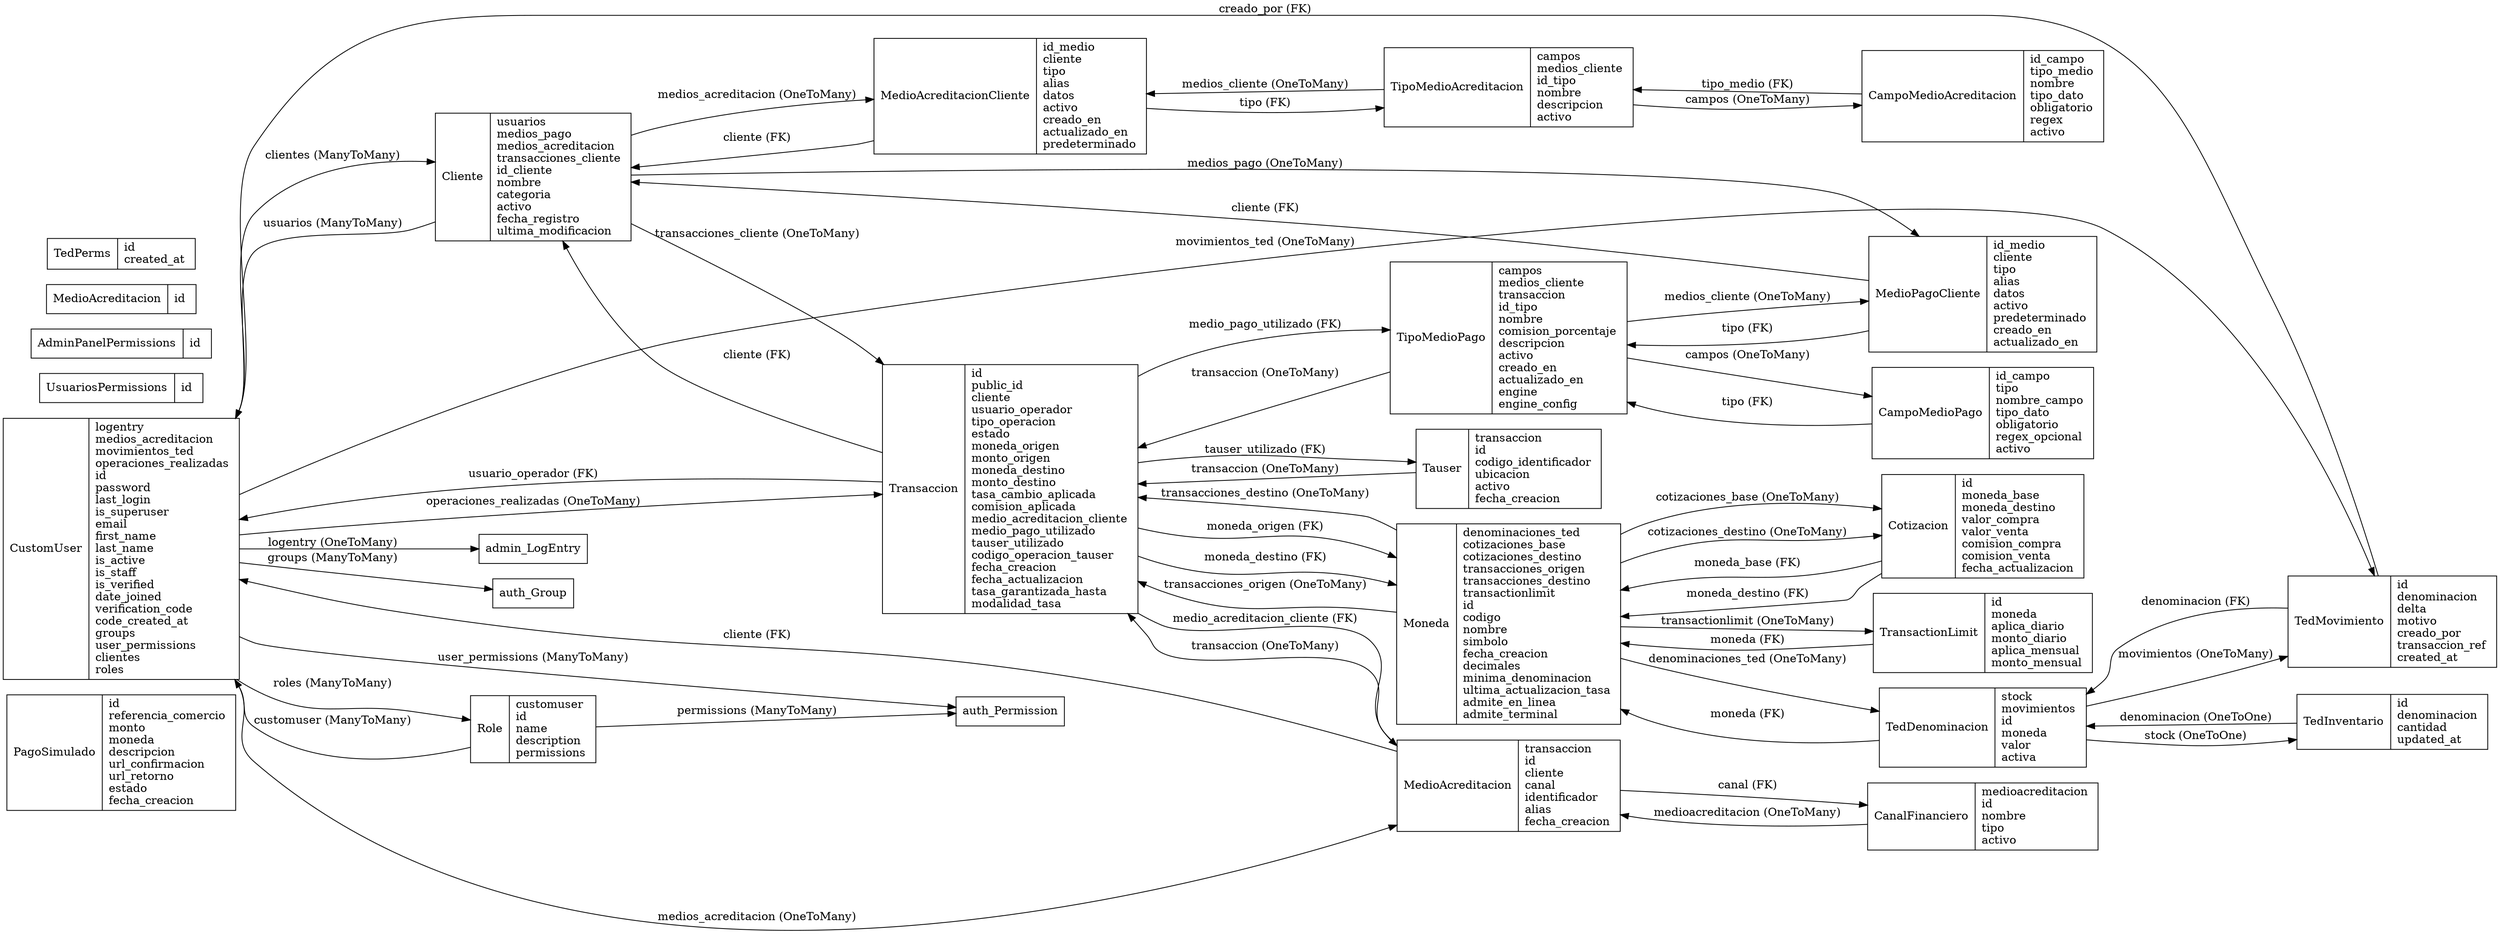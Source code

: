 digraph models {
  rankdir=LR;
  node [shape=record];

  "simuladores_PagoSimulado" [label="{ PagoSimulado |id \lreferencia_comercio \lmonto \lmoneda \ldescripcion \lurl_confirmacion \lurl_retorno \lestado \lfecha_creacion \l}}"];
  "usuarios_CustomUser" [label="{ CustomUser |logentry \lmedios_acreditacion \lmovimientos_ted \loperaciones_realizadas \lid \lpassword \llast_login \lis_superuser \lemail \lfirst_name \llast_name \lis_active \lis_staff \lis_verified \ldate_joined \lverification_code \lcode_created_at \lgroups \luser_permissions \lclientes \lroles \l}}"];
  "usuarios_UsuariosPermissions" [label="{ UsuariosPermissions |id \l}}"];
  "clientes_Cliente" [label="{ Cliente |usuarios \lmedios_pago \lmedios_acreditacion \ltransacciones_cliente \lid_cliente \lnombre \lcategoria \lactivo \lfecha_registro \lultima_modificacion \l}}"];
  "clientes_MedioAcreditacion" [label="{ MedioAcreditacion |transaccion \lid \lcliente \lcanal \lidentificador \lalias \lfecha_creacion \l}}"];
  "roles_Role" [label="{ Role |customuser \lid \lname \ldescription \lpermissions \l}}"];
  "monedas_Moneda" [label="{ Moneda |denominaciones_ted \lcotizaciones_base \lcotizaciones_destino \ltransacciones_origen \ltransacciones_destino \ltransactionlimit \lid \lcodigo \lnombre \lsimbolo \lfecha_creacion \ldecimales \lminima_denominacion \lultima_actualizacion_tasa \ladmite_en_linea \ladmite_terminal \l}}"];
  "monedas_TedDenominacion" [label="{ TedDenominacion |stock \lmovimientos \lid \lmoneda \lvalor \lactiva \l}}"];
  "monedas_TedInventario" [label="{ TedInventario |id \ldenominacion \lcantidad \lupdated_at \l}}"];
  "monedas_TedMovimiento" [label="{ TedMovimiento |id \ldenominacion \ldelta \lmotivo \lcreado_por \ltransaccion_ref \lcreated_at \l}}"];
  "cotizaciones_Cotizacion" [label="{ Cotizacion |id \lmoneda_base \lmoneda_destino \lvalor_compra \lvalor_venta \lcomision_compra \lcomision_venta \lfecha_actualizacion \l}}"];
  "admin_panel_AdminPanelPermissions" [label="{ AdminPanelPermissions |id \l}}"];
  "pagos_TipoMedioPago" [label="{ TipoMedioPago |campos \lmedios_cliente \ltransaccion \lid_tipo \lnombre \lcomision_porcentaje \ldescripcion \lactivo \lcreado_en \lactualizado_en \lengine \lengine_config \l}}"];
  "pagos_CampoMedioPago" [label="{ CampoMedioPago |id_campo \ltipo \lnombre_campo \ltipo_dato \lobligatorio \lregex_opcional \lactivo \l}}"];
  "pagos_MedioPagoCliente" [label="{ MedioPagoCliente |id_medio \lcliente \ltipo \lalias \ldatos \lactivo \lpredeterminado \lcreado_en \lactualizado_en \l}}"];
  "medios_acreditacion_TipoMedioAcreditacion" [label="{ TipoMedioAcreditacion |campos \lmedios_cliente \lid_tipo \lnombre \ldescripcion \lactivo \l}}"];
  "medios_acreditacion_CampoMedioAcreditacion" [label="{ CampoMedioAcreditacion |id_campo \ltipo_medio \lnombre \ltipo_dato \lobligatorio \lregex \lactivo \l}}"];
  "medios_acreditacion_MedioAcreditacionCliente" [label="{ MedioAcreditacionCliente |id_medio \lcliente \ltipo \lalias \ldatos \lactivo \lcreado_en \lactualizado_en \lpredeterminado \l}}"];
  "operaciones_CanalFinanciero" [label="{ CanalFinanciero |medioacreditacion \lid \lnombre \ltipo \lactivo \l}}"];
  "operaciones_Tauser" [label="{ Tauser |transaccion \lid \lcodigo_identificador \lubicacion \lactivo \lfecha_creacion \l}}"];
  "transacciones_MedioAcreditacion" [label="{ MedioAcreditacion |id \l}}"];
  "transacciones_Transaccion" [label="{ Transaccion |id \lpublic_id \lcliente \lusuario_operador \ltipo_operacion \lestado \lmoneda_origen \lmonto_origen \lmoneda_destino \lmonto_destino \ltasa_cambio_aplicada \lcomision_aplicada \lmedio_acreditacion_cliente \lmedio_pago_utilizado \ltauser_utilizado \lcodigo_operacion_tauser \lfecha_creacion \lfecha_actualizacion \ltasa_garantizada_hasta \lmodalidad_tasa \l}}"];
  "configuracion_TransactionLimit" [label="{ TransactionLimit |id \lmoneda \laplica_diario \lmonto_diario \laplica_mensual \lmonto_mensual \l}}"];
  "ted_TedPerms" [label="{ TedPerms |id \lcreated_at \l}}"];

  "usuarios_CustomUser" -> "admin_LogEntry" [label="logentry (OneToMany)"];
  "usuarios_CustomUser" -> "clientes_MedioAcreditacion" [label="medios_acreditacion (OneToMany)"];
  "usuarios_CustomUser" -> "monedas_TedMovimiento" [label="movimientos_ted (OneToMany)"];
  "usuarios_CustomUser" -> "transacciones_Transaccion" [label="operaciones_realizadas (OneToMany)"];
  "usuarios_CustomUser" -> "auth_Group" [label="groups (ManyToMany)"];
  "usuarios_CustomUser" -> "auth_Permission" [label="user_permissions (ManyToMany)"];
  "usuarios_CustomUser" -> "clientes_Cliente" [label="clientes (ManyToMany)"];
  "usuarios_CustomUser" -> "roles_Role" [label="roles (ManyToMany)"];
  "clientes_Cliente" -> "usuarios_CustomUser" [label="usuarios (ManyToMany)"];
  "clientes_Cliente" -> "pagos_MedioPagoCliente" [label="medios_pago (OneToMany)"];
  "clientes_Cliente" -> "medios_acreditacion_MedioAcreditacionCliente" [label="medios_acreditacion (OneToMany)"];
  "clientes_Cliente" -> "transacciones_Transaccion" [label="transacciones_cliente (OneToMany)"];
  "clientes_MedioAcreditacion" -> "transacciones_Transaccion" [label="transaccion (OneToMany)"];
  "clientes_MedioAcreditacion" -> "usuarios_CustomUser" [label="cliente (FK)"];
  "clientes_MedioAcreditacion" -> "operaciones_CanalFinanciero" [label="canal (FK)"];
  "roles_Role" -> "usuarios_CustomUser" [label="customuser (ManyToMany)"];
  "roles_Role" -> "auth_Permission" [label="permissions (ManyToMany)"];
  "monedas_Moneda" -> "monedas_TedDenominacion" [label="denominaciones_ted (OneToMany)"];
  "monedas_Moneda" -> "cotizaciones_Cotizacion" [label="cotizaciones_base (OneToMany)"];
  "monedas_Moneda" -> "cotizaciones_Cotizacion" [label="cotizaciones_destino (OneToMany)"];
  "monedas_Moneda" -> "transacciones_Transaccion" [label="transacciones_origen (OneToMany)"];
  "monedas_Moneda" -> "transacciones_Transaccion" [label="transacciones_destino (OneToMany)"];
  "monedas_Moneda" -> "configuracion_TransactionLimit" [label="transactionlimit (OneToMany)"];
  "monedas_TedDenominacion" -> "monedas_TedInventario" [label="stock (OneToOne)"];
  "monedas_TedDenominacion" -> "monedas_TedMovimiento" [label="movimientos (OneToMany)"];
  "monedas_TedDenominacion" -> "monedas_Moneda" [label="moneda (FK)"];
  "monedas_TedInventario" -> "monedas_TedDenominacion" [label="denominacion (OneToOne)"];
  "monedas_TedMovimiento" -> "monedas_TedDenominacion" [label="denominacion (FK)"];
  "monedas_TedMovimiento" -> "usuarios_CustomUser" [label="creado_por (FK)"];
  "cotizaciones_Cotizacion" -> "monedas_Moneda" [label="moneda_base (FK)"];
  "cotizaciones_Cotizacion" -> "monedas_Moneda" [label="moneda_destino (FK)"];
  "pagos_TipoMedioPago" -> "pagos_CampoMedioPago" [label="campos (OneToMany)"];
  "pagos_TipoMedioPago" -> "pagos_MedioPagoCliente" [label="medios_cliente (OneToMany)"];
  "pagos_TipoMedioPago" -> "transacciones_Transaccion" [label="transaccion (OneToMany)"];
  "pagos_CampoMedioPago" -> "pagos_TipoMedioPago" [label="tipo (FK)"];
  "pagos_MedioPagoCliente" -> "clientes_Cliente" [label="cliente (FK)"];
  "pagos_MedioPagoCliente" -> "pagos_TipoMedioPago" [label="tipo (FK)"];
  "medios_acreditacion_TipoMedioAcreditacion" -> "medios_acreditacion_CampoMedioAcreditacion" [label="campos (OneToMany)"];
  "medios_acreditacion_TipoMedioAcreditacion" -> "medios_acreditacion_MedioAcreditacionCliente" [label="medios_cliente (OneToMany)"];
  "medios_acreditacion_CampoMedioAcreditacion" -> "medios_acreditacion_TipoMedioAcreditacion" [label="tipo_medio (FK)"];
  "medios_acreditacion_MedioAcreditacionCliente" -> "clientes_Cliente" [label="cliente (FK)"];
  "medios_acreditacion_MedioAcreditacionCliente" -> "medios_acreditacion_TipoMedioAcreditacion" [label="tipo (FK)"];
  "operaciones_CanalFinanciero" -> "clientes_MedioAcreditacion" [label="medioacreditacion (OneToMany)"];
  "operaciones_Tauser" -> "transacciones_Transaccion" [label="transaccion (OneToMany)"];
  "transacciones_Transaccion" -> "clientes_Cliente" [label="cliente (FK)"];
  "transacciones_Transaccion" -> "usuarios_CustomUser" [label="usuario_operador (FK)"];
  "transacciones_Transaccion" -> "monedas_Moneda" [label="moneda_origen (FK)"];
  "transacciones_Transaccion" -> "monedas_Moneda" [label="moneda_destino (FK)"];
  "transacciones_Transaccion" -> "clientes_MedioAcreditacion" [label="medio_acreditacion_cliente (FK)"];
  "transacciones_Transaccion" -> "pagos_TipoMedioPago" [label="medio_pago_utilizado (FK)"];
  "transacciones_Transaccion" -> "operaciones_Tauser" [label="tauser_utilizado (FK)"];
  "configuracion_TransactionLimit" -> "monedas_Moneda" [label="moneda (FK)"];
}